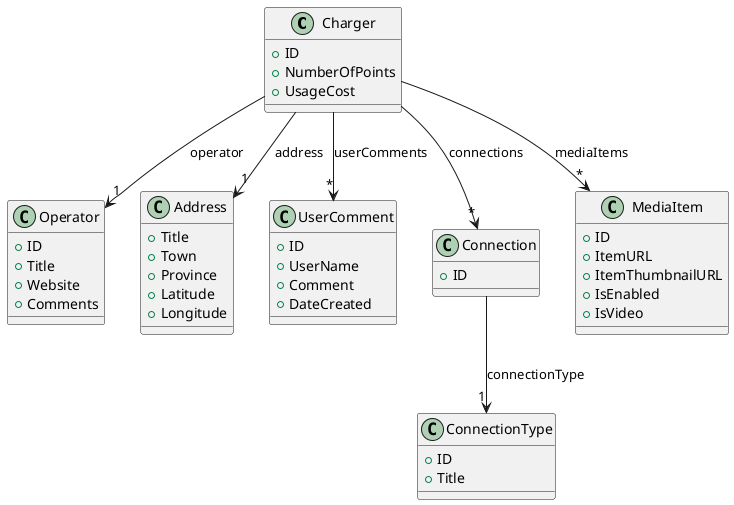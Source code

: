 @startuml dominio

class Charger {
    + ID
    + NumberOfPoints
    + UsageCost
}

class Operator {
    + ID
    + Title
    + Website
    + Comments
}

class Address {
    + Title
    + Town
    + Province
    + Latitude
    + Longitude
}

class UserComment {
    + ID
    + UserName
    + Comment
    + DateCreated
}
class Connection {
    + ID
}

class ConnectionType {
    + ID
    + Title
}

class MediaItem {
    + ID
    + ItemURL
    + ItemThumbnailURL
    + IsEnabled
    + IsVideo
}

Charger -down-> "1" Address : address
Charger -down-> "1" Operator : operator
Charger -down-> "*" UserComment : userComments
Charger -down-> "*" Connection : connections
Charger -down-> "*" MediaItem : mediaItems
Connection -down-> "1" ConnectionType : connectionType


@enduml